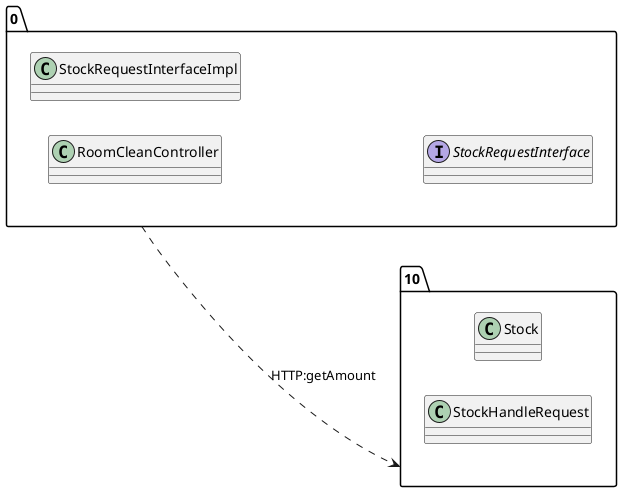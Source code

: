 @startuml 
allow_mixing
left to right direction
package "0"{
class RoomCleanController
class StockRequestInterfaceImpl
interface StockRequestInterface

}
package "10"{
class Stock
class StockHandleRequest

}
"0" ..> "10":HTTP:getAmount
@enduml